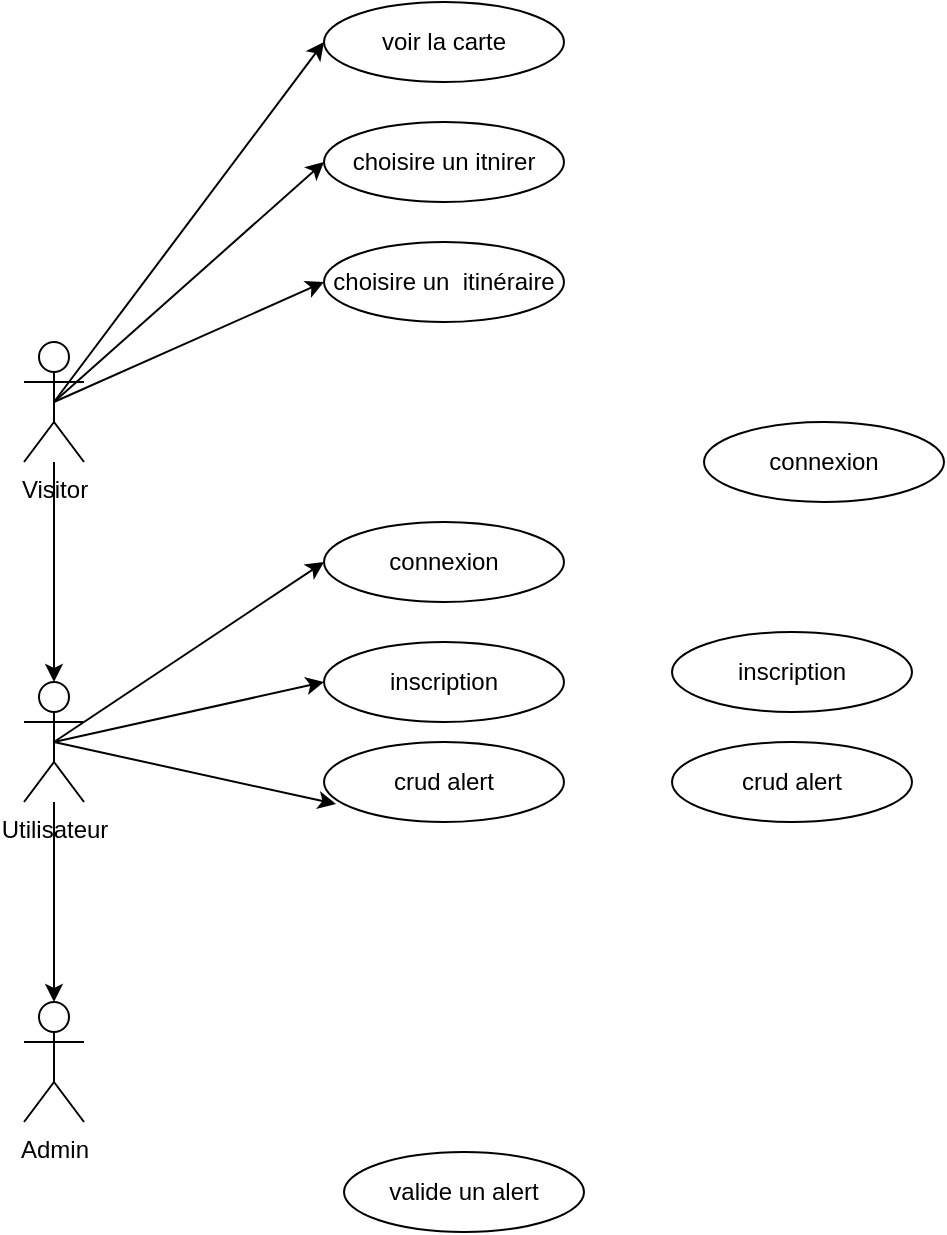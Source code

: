 <mxfile version="26.0.5">
  <diagram name="Pagina-1" id="4tZt_NhNlfAzt6meS1XW">
    <mxGraphModel dx="1434" dy="746" grid="1" gridSize="10" guides="1" tooltips="1" connect="1" arrows="1" fold="1" page="1" pageScale="1" pageWidth="827" pageHeight="1169" math="0" shadow="0">
      <root>
        <mxCell id="0" />
        <mxCell id="1" parent="0" />
        <mxCell id="Jw-5Fzuu9ZcGU-8pzG4B-3" value="" style="edgeStyle=orthogonalEdgeStyle;rounded=0;orthogonalLoop=1;jettySize=auto;html=1;" edge="1" parent="1" source="Jw-5Fzuu9ZcGU-8pzG4B-1" target="Jw-5Fzuu9ZcGU-8pzG4B-2">
          <mxGeometry relative="1" as="geometry" />
        </mxCell>
        <mxCell id="Jw-5Fzuu9ZcGU-8pzG4B-18" style="edgeStyle=none;rounded=0;orthogonalLoop=1;jettySize=auto;html=1;exitX=0.5;exitY=0.5;exitDx=0;exitDy=0;exitPerimeter=0;entryX=0;entryY=0.5;entryDx=0;entryDy=0;" edge="1" parent="1" source="Jw-5Fzuu9ZcGU-8pzG4B-1" target="Jw-5Fzuu9ZcGU-8pzG4B-6">
          <mxGeometry relative="1" as="geometry" />
        </mxCell>
        <mxCell id="Jw-5Fzuu9ZcGU-8pzG4B-19" style="edgeStyle=none;rounded=0;orthogonalLoop=1;jettySize=auto;html=1;exitX=0.5;exitY=0.5;exitDx=0;exitDy=0;exitPerimeter=0;entryX=0;entryY=0.5;entryDx=0;entryDy=0;" edge="1" parent="1" source="Jw-5Fzuu9ZcGU-8pzG4B-1" target="Jw-5Fzuu9ZcGU-8pzG4B-7">
          <mxGeometry relative="1" as="geometry" />
        </mxCell>
        <mxCell id="Jw-5Fzuu9ZcGU-8pzG4B-23" style="edgeStyle=none;rounded=0;orthogonalLoop=1;jettySize=auto;html=1;exitX=0.5;exitY=0.5;exitDx=0;exitDy=0;exitPerimeter=0;entryX=0;entryY=0.5;entryDx=0;entryDy=0;" edge="1" parent="1" source="Jw-5Fzuu9ZcGU-8pzG4B-1" target="Jw-5Fzuu9ZcGU-8pzG4B-5">
          <mxGeometry relative="1" as="geometry" />
        </mxCell>
        <mxCell id="Jw-5Fzuu9ZcGU-8pzG4B-1" value="Visitor" style="shape=umlActor;verticalLabelPosition=bottom;verticalAlign=top;html=1;outlineConnect=0;" vertex="1" parent="1">
          <mxGeometry x="90" y="180" width="30" height="60" as="geometry" />
        </mxCell>
        <mxCell id="Jw-5Fzuu9ZcGU-8pzG4B-25" style="edgeStyle=none;rounded=0;orthogonalLoop=1;jettySize=auto;html=1;exitX=0.5;exitY=0.5;exitDx=0;exitDy=0;exitPerimeter=0;entryX=0;entryY=0.5;entryDx=0;entryDy=0;" edge="1" parent="1" source="Jw-5Fzuu9ZcGU-8pzG4B-2" target="Jw-5Fzuu9ZcGU-8pzG4B-12">
          <mxGeometry relative="1" as="geometry" />
        </mxCell>
        <mxCell id="Jw-5Fzuu9ZcGU-8pzG4B-26" style="edgeStyle=none;rounded=0;orthogonalLoop=1;jettySize=auto;html=1;exitX=0.5;exitY=0.5;exitDx=0;exitDy=0;exitPerimeter=0;entryX=0;entryY=0.5;entryDx=0;entryDy=0;" edge="1" parent="1" source="Jw-5Fzuu9ZcGU-8pzG4B-2" target="Jw-5Fzuu9ZcGU-8pzG4B-9">
          <mxGeometry relative="1" as="geometry" />
        </mxCell>
        <mxCell id="Jw-5Fzuu9ZcGU-8pzG4B-2" value="Utilisateur" style="shape=umlActor;verticalLabelPosition=bottom;verticalAlign=top;html=1;outlineConnect=0;" vertex="1" parent="1">
          <mxGeometry x="90" y="350" width="30" height="60" as="geometry" />
        </mxCell>
        <mxCell id="Jw-5Fzuu9ZcGU-8pzG4B-4" value="Admin" style="shape=umlActor;verticalLabelPosition=bottom;verticalAlign=top;html=1;outlineConnect=0;" vertex="1" parent="1">
          <mxGeometry x="90" y="510" width="30" height="60" as="geometry" />
        </mxCell>
        <mxCell id="Jw-5Fzuu9ZcGU-8pzG4B-5" value="voir la carte" style="ellipse;whiteSpace=wrap;html=1;" vertex="1" parent="1">
          <mxGeometry x="240" y="10" width="120" height="40" as="geometry" />
        </mxCell>
        <mxCell id="Jw-5Fzuu9ZcGU-8pzG4B-6" value="choisire un itnirer" style="ellipse;whiteSpace=wrap;html=1;" vertex="1" parent="1">
          <mxGeometry x="240" y="70" width="120" height="40" as="geometry" />
        </mxCell>
        <mxCell id="Jw-5Fzuu9ZcGU-8pzG4B-7" value="choisire un&amp;nbsp;&amp;nbsp;itinéraire" style="ellipse;whiteSpace=wrap;html=1;" vertex="1" parent="1">
          <mxGeometry x="240" y="130" width="120" height="40" as="geometry" />
        </mxCell>
        <mxCell id="Jw-5Fzuu9ZcGU-8pzG4B-8" style="edgeStyle=orthogonalEdgeStyle;rounded=0;orthogonalLoop=1;jettySize=auto;html=1;entryX=0.5;entryY=0;entryDx=0;entryDy=0;entryPerimeter=0;" edge="1" parent="1" source="Jw-5Fzuu9ZcGU-8pzG4B-2" target="Jw-5Fzuu9ZcGU-8pzG4B-4">
          <mxGeometry relative="1" as="geometry" />
        </mxCell>
        <mxCell id="Jw-5Fzuu9ZcGU-8pzG4B-9" value="inscription" style="ellipse;whiteSpace=wrap;html=1;" vertex="1" parent="1">
          <mxGeometry x="240" y="330" width="120" height="40" as="geometry" />
        </mxCell>
        <mxCell id="Jw-5Fzuu9ZcGU-8pzG4B-11" value="valide un alert" style="ellipse;whiteSpace=wrap;html=1;" vertex="1" parent="1">
          <mxGeometry x="250" y="585" width="120" height="40" as="geometry" />
        </mxCell>
        <mxCell id="Jw-5Fzuu9ZcGU-8pzG4B-12" value="connexion" style="ellipse;whiteSpace=wrap;html=1;" vertex="1" parent="1">
          <mxGeometry x="240" y="270" width="120" height="40" as="geometry" />
        </mxCell>
        <mxCell id="Jw-5Fzuu9ZcGU-8pzG4B-28" value="crud alert" style="ellipse;whiteSpace=wrap;html=1;" vertex="1" parent="1">
          <mxGeometry x="240" y="380" width="120" height="40" as="geometry" />
        </mxCell>
        <mxCell id="Jw-5Fzuu9ZcGU-8pzG4B-29" value="inscription" style="ellipse;whiteSpace=wrap;html=1;" vertex="1" parent="1">
          <mxGeometry x="414" y="325" width="120" height="40" as="geometry" />
        </mxCell>
        <mxCell id="Jw-5Fzuu9ZcGU-8pzG4B-30" value="connexion" style="ellipse;whiteSpace=wrap;html=1;" vertex="1" parent="1">
          <mxGeometry x="430" y="220" width="120" height="40" as="geometry" />
        </mxCell>
        <mxCell id="Jw-5Fzuu9ZcGU-8pzG4B-31" value="crud alert" style="ellipse;whiteSpace=wrap;html=1;" vertex="1" parent="1">
          <mxGeometry x="414" y="380" width="120" height="40" as="geometry" />
        </mxCell>
        <mxCell id="Jw-5Fzuu9ZcGU-8pzG4B-32" style="edgeStyle=none;rounded=0;orthogonalLoop=1;jettySize=auto;html=1;exitX=0.5;exitY=0.5;exitDx=0;exitDy=0;exitPerimeter=0;entryX=0.05;entryY=0.775;entryDx=0;entryDy=0;entryPerimeter=0;" edge="1" parent="1" source="Jw-5Fzuu9ZcGU-8pzG4B-2" target="Jw-5Fzuu9ZcGU-8pzG4B-28">
          <mxGeometry relative="1" as="geometry" />
        </mxCell>
      </root>
    </mxGraphModel>
  </diagram>
</mxfile>
